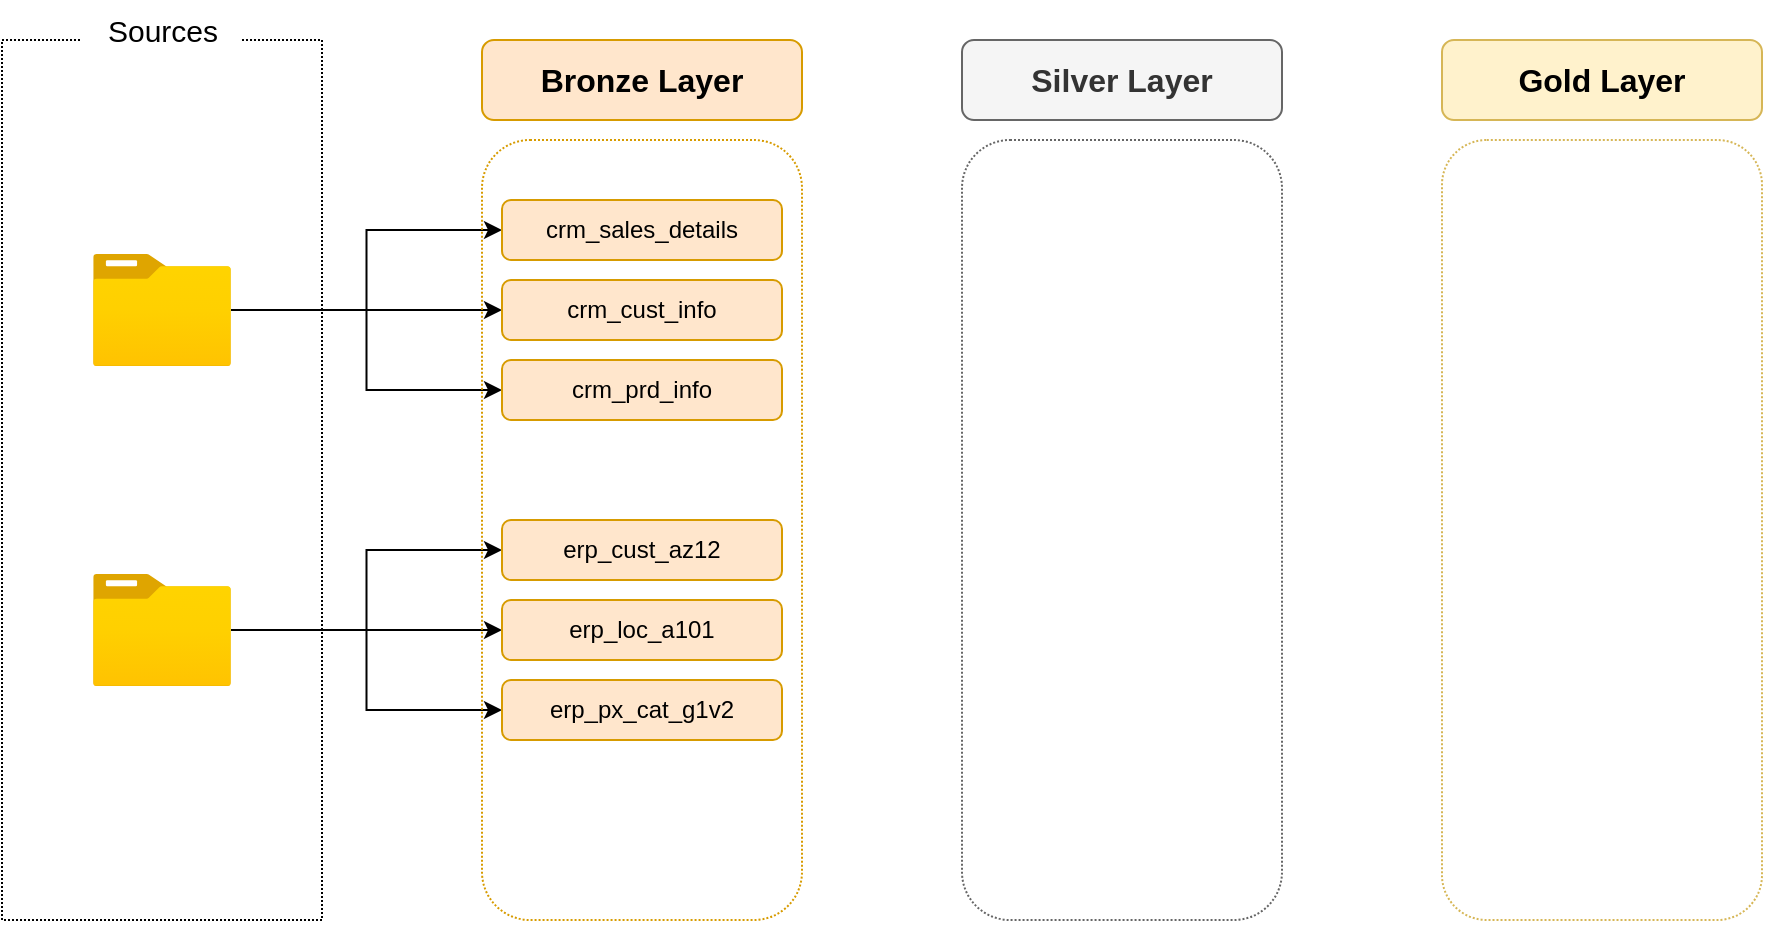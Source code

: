 <mxfile version="27.0.9">
  <diagram name="Page-1" id="1Q4vnvCDklmJ3Yc-nXuA">
    <mxGraphModel dx="385" dy="666" grid="1" gridSize="10" guides="1" tooltips="1" connect="1" arrows="1" fold="1" page="1" pageScale="1" pageWidth="1500" pageHeight="1100" math="0" shadow="0">
      <root>
        <mxCell id="0" />
        <mxCell id="1" parent="0" />
        <mxCell id="znkTQHniVsH_TJsE8UaT-1" value="" style="whiteSpace=wrap;html=1;dashed=1;dashPattern=1 1;" vertex="1" parent="1">
          <mxGeometry x="80" y="160" width="160" height="440" as="geometry" />
        </mxCell>
        <mxCell id="znkTQHniVsH_TJsE8UaT-2" value="Sources" style="text;html=1;align=center;verticalAlign=middle;resizable=0;points=[];autosize=1;strokeColor=none;fillColor=default;fontSize=15;" vertex="1" parent="1">
          <mxGeometry x="120" y="140" width="80" height="30" as="geometry" />
        </mxCell>
        <mxCell id="znkTQHniVsH_TJsE8UaT-21" style="edgeStyle=orthogonalEdgeStyle;rounded=0;orthogonalLoop=1;jettySize=auto;html=1;" edge="1" parent="1" source="znkTQHniVsH_TJsE8UaT-3" target="znkTQHniVsH_TJsE8UaT-16">
          <mxGeometry relative="1" as="geometry" />
        </mxCell>
        <mxCell id="znkTQHniVsH_TJsE8UaT-23" style="edgeStyle=orthogonalEdgeStyle;rounded=0;orthogonalLoop=1;jettySize=auto;html=1;entryX=0;entryY=0.5;entryDx=0;entryDy=0;" edge="1" parent="1" source="znkTQHniVsH_TJsE8UaT-3" target="znkTQHniVsH_TJsE8UaT-15">
          <mxGeometry relative="1" as="geometry" />
        </mxCell>
        <mxCell id="znkTQHniVsH_TJsE8UaT-24" style="edgeStyle=orthogonalEdgeStyle;rounded=0;orthogonalLoop=1;jettySize=auto;html=1;" edge="1" parent="1" source="znkTQHniVsH_TJsE8UaT-3" target="znkTQHniVsH_TJsE8UaT-17">
          <mxGeometry relative="1" as="geometry" />
        </mxCell>
        <mxCell id="znkTQHniVsH_TJsE8UaT-3" value="" style="image;aspect=fixed;html=1;points=[];align=center;fontSize=12;image=img/lib/azure2/general/Folder_Blank.svg;" vertex="1" parent="1">
          <mxGeometry x="125.5" y="267" width="69" height="56.0" as="geometry" />
        </mxCell>
        <mxCell id="znkTQHniVsH_TJsE8UaT-29" style="edgeStyle=orthogonalEdgeStyle;rounded=0;orthogonalLoop=1;jettySize=auto;html=1;" edge="1" parent="1" source="znkTQHniVsH_TJsE8UaT-4" target="znkTQHniVsH_TJsE8UaT-18">
          <mxGeometry relative="1" as="geometry" />
        </mxCell>
        <mxCell id="znkTQHniVsH_TJsE8UaT-30" style="edgeStyle=orthogonalEdgeStyle;rounded=0;orthogonalLoop=1;jettySize=auto;html=1;" edge="1" parent="1" source="znkTQHniVsH_TJsE8UaT-4" target="znkTQHniVsH_TJsE8UaT-19">
          <mxGeometry relative="1" as="geometry" />
        </mxCell>
        <mxCell id="znkTQHniVsH_TJsE8UaT-31" style="edgeStyle=orthogonalEdgeStyle;rounded=0;orthogonalLoop=1;jettySize=auto;html=1;" edge="1" parent="1" source="znkTQHniVsH_TJsE8UaT-4" target="znkTQHniVsH_TJsE8UaT-20">
          <mxGeometry relative="1" as="geometry" />
        </mxCell>
        <mxCell id="znkTQHniVsH_TJsE8UaT-4" value="" style="image;aspect=fixed;html=1;points=[];align=center;fontSize=12;image=img/lib/azure2/general/Folder_Blank.svg;" vertex="1" parent="1">
          <mxGeometry x="125.5" y="427" width="69" height="56.0" as="geometry" />
        </mxCell>
        <mxCell id="znkTQHniVsH_TJsE8UaT-5" value="" style="whiteSpace=wrap;html=1;dashed=1;dashPattern=1 1;fillColor=none;strokeColor=#d79b00;rounded=1;" vertex="1" parent="1">
          <mxGeometry x="320" y="210" width="160" height="390" as="geometry" />
        </mxCell>
        <mxCell id="znkTQHniVsH_TJsE8UaT-6" value="" style="whiteSpace=wrap;html=1;dashed=1;dashPattern=1 1;fillColor=none;fontColor=#333333;strokeColor=#666666;rounded=1;" vertex="1" parent="1">
          <mxGeometry x="560" y="210" width="160" height="390" as="geometry" />
        </mxCell>
        <mxCell id="znkTQHniVsH_TJsE8UaT-7" value="" style="whiteSpace=wrap;html=1;dashed=1;dashPattern=1 1;fillColor=none;strokeColor=#d6b656;perimeterSpacing=0;rounded=1;glass=0;arcSize=14;" vertex="1" parent="1">
          <mxGeometry x="800" y="210" width="160" height="390" as="geometry" />
        </mxCell>
        <mxCell id="znkTQHniVsH_TJsE8UaT-10" value="&lt;b&gt;Bronze Layer&lt;/b&gt;" style="whiteSpace=wrap;html=1;rounded=1;fillColor=#ffe6cc;strokeColor=#d79b00;fontSize=16;" vertex="1" parent="1">
          <mxGeometry x="320" y="160" width="160" height="40" as="geometry" />
        </mxCell>
        <mxCell id="znkTQHniVsH_TJsE8UaT-11" value="&lt;b&gt;Silver Layer&lt;/b&gt;" style="whiteSpace=wrap;html=1;rounded=1;fillColor=#f5f5f5;strokeColor=#666666;fontColor=#333333;fontSize=16;" vertex="1" parent="1">
          <mxGeometry x="560" y="160" width="160" height="40" as="geometry" />
        </mxCell>
        <mxCell id="znkTQHniVsH_TJsE8UaT-13" value="&lt;b&gt;Gold Layer&lt;/b&gt;" style="whiteSpace=wrap;html=1;rounded=1;fillColor=#fff2cc;strokeColor=#d6b656;fontSize=16;" vertex="1" parent="1">
          <mxGeometry x="800" y="160" width="160" height="40" as="geometry" />
        </mxCell>
        <mxCell id="znkTQHniVsH_TJsE8UaT-14" style="edgeStyle=orthogonalEdgeStyle;rounded=0;orthogonalLoop=1;jettySize=auto;html=1;exitX=0.5;exitY=1;exitDx=0;exitDy=0;" edge="1" parent="1" source="znkTQHniVsH_TJsE8UaT-1" target="znkTQHniVsH_TJsE8UaT-1">
          <mxGeometry relative="1" as="geometry" />
        </mxCell>
        <mxCell id="znkTQHniVsH_TJsE8UaT-15" value="crm_sales_details" style="rounded=1;whiteSpace=wrap;html=1;fillColor=#ffe6cc;strokeColor=#d79b00;" vertex="1" parent="1">
          <mxGeometry x="330" y="240" width="140" height="30" as="geometry" />
        </mxCell>
        <mxCell id="znkTQHniVsH_TJsE8UaT-16" value="crm_cust_info" style="rounded=1;whiteSpace=wrap;html=1;fillColor=#ffe6cc;strokeColor=#d79b00;" vertex="1" parent="1">
          <mxGeometry x="330" y="280" width="140" height="30" as="geometry" />
        </mxCell>
        <mxCell id="znkTQHniVsH_TJsE8UaT-17" value="crm_prd_info" style="rounded=1;whiteSpace=wrap;html=1;fillColor=#ffe6cc;strokeColor=#d79b00;" vertex="1" parent="1">
          <mxGeometry x="330" y="320" width="140" height="30" as="geometry" />
        </mxCell>
        <mxCell id="znkTQHniVsH_TJsE8UaT-18" value="erp_cust_az12" style="rounded=1;whiteSpace=wrap;html=1;fillColor=#ffe6cc;strokeColor=#d79b00;" vertex="1" parent="1">
          <mxGeometry x="330" y="400" width="140" height="30" as="geometry" />
        </mxCell>
        <mxCell id="znkTQHniVsH_TJsE8UaT-19" value="erp_loc_a101" style="rounded=1;whiteSpace=wrap;html=1;fillColor=#ffe6cc;strokeColor=#d79b00;" vertex="1" parent="1">
          <mxGeometry x="330" y="440" width="140" height="30" as="geometry" />
        </mxCell>
        <mxCell id="znkTQHniVsH_TJsE8UaT-20" value="erp_px_cat_g1v2" style="rounded=1;whiteSpace=wrap;html=1;fillColor=#ffe6cc;strokeColor=#d79b00;" vertex="1" parent="1">
          <mxGeometry x="330" y="480" width="140" height="30" as="geometry" />
        </mxCell>
      </root>
    </mxGraphModel>
  </diagram>
</mxfile>
